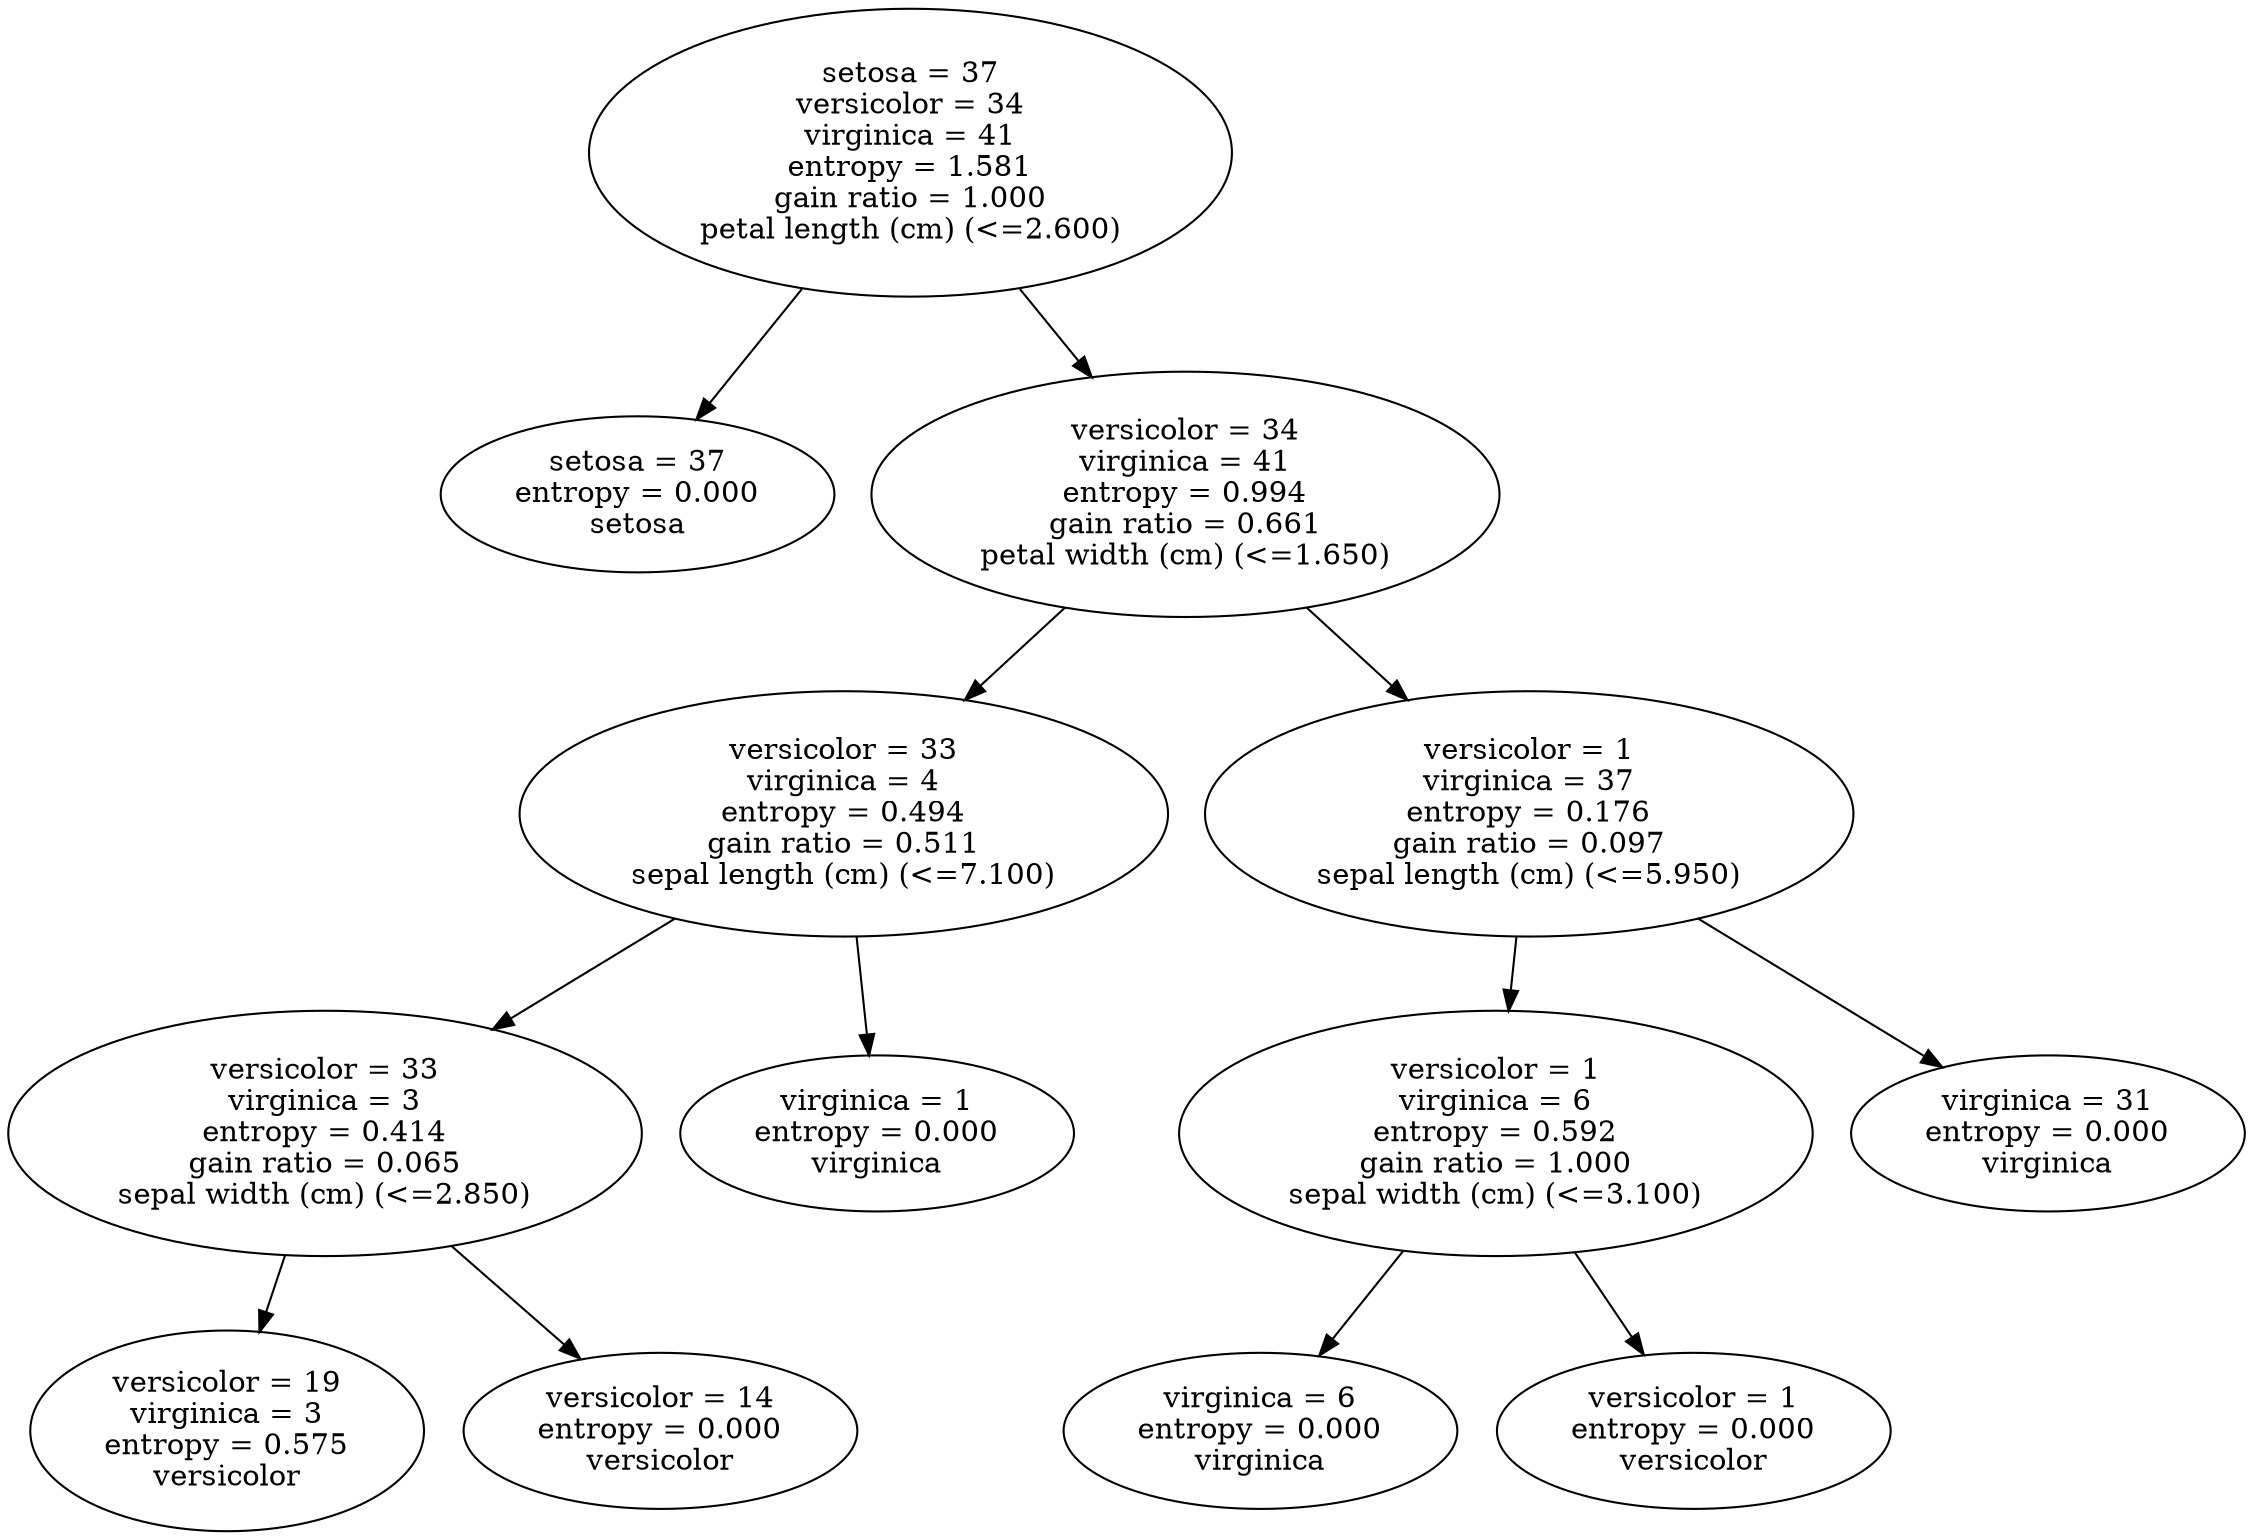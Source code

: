 // Decision Tree
digraph {
	A [label="setosa = 37
versicolor = 34
virginica = 41
entropy = 1.581
gain ratio = 1.000
petal length (cm) (<=2.600)
"]
	B [label="setosa = 37
entropy = 0.000
setosa
"]
	C [label="versicolor = 34
virginica = 41
entropy = 0.994
gain ratio = 0.661
petal width (cm) (<=1.650)
"]
	D [label="versicolor = 33
virginica = 4
entropy = 0.494
gain ratio = 0.511
sepal length (cm) (<=7.100)
"]
	E [label="versicolor = 33
virginica = 3
entropy = 0.414
gain ratio = 0.065
sepal width (cm) (<=2.850)
"]
	F [label="versicolor = 19
virginica = 3
entropy = 0.575
versicolor
"]
	G [label="versicolor = 14
entropy = 0.000
versicolor
"]
	H [label="virginica = 1
entropy = 0.000
virginica
"]
	I [label="versicolor = 1
virginica = 37
entropy = 0.176
gain ratio = 0.097
sepal length (cm) (<=5.950)
"]
	J [label="versicolor = 1
virginica = 6
entropy = 0.592
gain ratio = 1.000
sepal width (cm) (<=3.100)
"]
	K [label="virginica = 6
entropy = 0.000
virginica
"]
	L [label="versicolor = 1
entropy = 0.000
versicolor
"]
	M [label="virginica = 31
entropy = 0.000
virginica
"]
	A -> B
	A -> C
	C -> D
	D -> E
	E -> F
	E -> G
	D -> H
	C -> I
	I -> J
	J -> K
	J -> L
	I -> M
}
